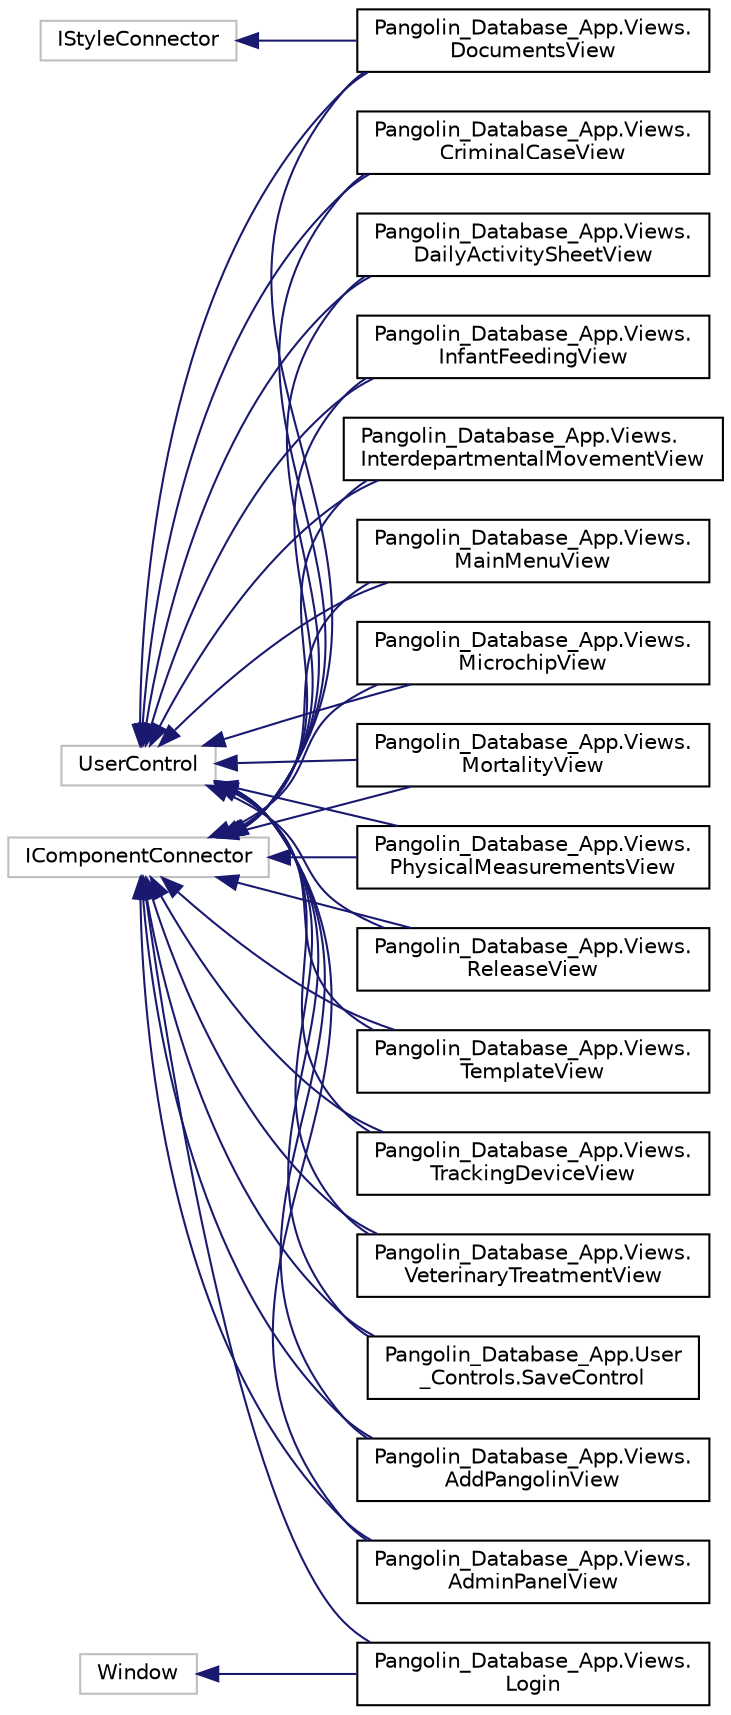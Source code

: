 digraph "Graphical Class Hierarchy"
{
 // LATEX_PDF_SIZE
  edge [fontname="Helvetica",fontsize="10",labelfontname="Helvetica",labelfontsize="10"];
  node [fontname="Helvetica",fontsize="10",shape=record];
  rankdir="LR";
  Node91 [label="IComponentConnector",height=0.2,width=0.4,color="grey75", fillcolor="white", style="filled",tooltip=" "];
  Node91 -> Node35 [dir="back",color="midnightblue",fontsize="10",style="solid",fontname="Helvetica"];
  Node35 [label="Pangolin_Database_App.User\l_Controls.SaveControl",height=0.2,width=0.4,color="black", fillcolor="white", style="filled",URL="$class_pangolin___database___app_1_1_user___controls_1_1_save_control.html",tooltip="SaveControl"];
  Node91 -> Node36 [dir="back",color="midnightblue",fontsize="10",style="solid",fontname="Helvetica"];
  Node36 [label="Pangolin_Database_App.Views.\lAddPangolinView",height=0.2,width=0.4,color="black", fillcolor="white", style="filled",URL="$class_pangolin___database___app_1_1_views_1_1_add_pangolin_view.html",tooltip="AddPangolinView"];
  Node91 -> Node37 [dir="back",color="midnightblue",fontsize="10",style="solid",fontname="Helvetica"];
  Node37 [label="Pangolin_Database_App.Views.\lAdminPanelView",height=0.2,width=0.4,color="black", fillcolor="white", style="filled",URL="$class_pangolin___database___app_1_1_views_1_1_admin_panel_view.html",tooltip="AdminPanelView"];
  Node91 -> Node38 [dir="back",color="midnightblue",fontsize="10",style="solid",fontname="Helvetica"];
  Node38 [label="Pangolin_Database_App.Views.\lCriminalCaseView",height=0.2,width=0.4,color="black", fillcolor="white", style="filled",URL="$class_pangolin___database___app_1_1_views_1_1_criminal_case_view.html",tooltip="CriminalCaseView"];
  Node91 -> Node39 [dir="back",color="midnightblue",fontsize="10",style="solid",fontname="Helvetica"];
  Node39 [label="Pangolin_Database_App.Views.\lDailyActivitySheetView",height=0.2,width=0.4,color="black", fillcolor="white", style="filled",URL="$class_pangolin___database___app_1_1_views_1_1_daily_activity_sheet_view.html",tooltip="DailyActivitySheetView"];
  Node91 -> Node40 [dir="back",color="midnightblue",fontsize="10",style="solid",fontname="Helvetica"];
  Node40 [label="Pangolin_Database_App.Views.\lDocumentsView",height=0.2,width=0.4,color="black", fillcolor="white", style="filled",URL="$class_pangolin___database___app_1_1_views_1_1_documents_view.html",tooltip="DocumentsView"];
  Node91 -> Node41 [dir="back",color="midnightblue",fontsize="10",style="solid",fontname="Helvetica"];
  Node41 [label="Pangolin_Database_App.Views.\lInfantFeedingView",height=0.2,width=0.4,color="black", fillcolor="white", style="filled",URL="$class_pangolin___database___app_1_1_views_1_1_infant_feeding_view.html",tooltip="InfantFeedingView"];
  Node91 -> Node42 [dir="back",color="midnightblue",fontsize="10",style="solid",fontname="Helvetica"];
  Node42 [label="Pangolin_Database_App.Views.\lInterdepartmentalMovementView",height=0.2,width=0.4,color="black", fillcolor="white", style="filled",URL="$class_pangolin___database___app_1_1_views_1_1_interdepartmental_movement_view.html",tooltip="InterdepartmentalMovementView"];
  Node91 -> Node0 [dir="back",color="midnightblue",fontsize="10",style="solid",fontname="Helvetica"];
  Node0 [label="Pangolin_Database_App.Views.\lLogin",height=0.2,width=0.4,color="black", fillcolor="white", style="filled",URL="$class_pangolin___database___app_1_1_views_1_1_login.html",tooltip="Login"];
  Node91 -> Node43 [dir="back",color="midnightblue",fontsize="10",style="solid",fontname="Helvetica"];
  Node43 [label="Pangolin_Database_App.Views.\lMainMenuView",height=0.2,width=0.4,color="black", fillcolor="white", style="filled",URL="$class_pangolin___database___app_1_1_views_1_1_main_menu_view.html",tooltip="MainMenuView"];
  Node91 -> Node44 [dir="back",color="midnightblue",fontsize="10",style="solid",fontname="Helvetica"];
  Node44 [label="Pangolin_Database_App.Views.\lMicrochipView",height=0.2,width=0.4,color="black", fillcolor="white", style="filled",URL="$class_pangolin___database___app_1_1_views_1_1_microchip_view.html",tooltip="MicrochipView"];
  Node91 -> Node45 [dir="back",color="midnightblue",fontsize="10",style="solid",fontname="Helvetica"];
  Node45 [label="Pangolin_Database_App.Views.\lMortalityView",height=0.2,width=0.4,color="black", fillcolor="white", style="filled",URL="$class_pangolin___database___app_1_1_views_1_1_mortality_view.html",tooltip="MortalityView"];
  Node91 -> Node46 [dir="back",color="midnightblue",fontsize="10",style="solid",fontname="Helvetica"];
  Node46 [label="Pangolin_Database_App.Views.\lPhysicalMeasurementsView",height=0.2,width=0.4,color="black", fillcolor="white", style="filled",URL="$class_pangolin___database___app_1_1_views_1_1_physical_measurements_view.html",tooltip="PhysicalMeasurementsView"];
  Node91 -> Node47 [dir="back",color="midnightblue",fontsize="10",style="solid",fontname="Helvetica"];
  Node47 [label="Pangolin_Database_App.Views.\lReleaseView",height=0.2,width=0.4,color="black", fillcolor="white", style="filled",URL="$class_pangolin___database___app_1_1_views_1_1_release_view.html",tooltip="ReleaseView"];
  Node91 -> Node48 [dir="back",color="midnightblue",fontsize="10",style="solid",fontname="Helvetica"];
  Node48 [label="Pangolin_Database_App.Views.\lTemplateView",height=0.2,width=0.4,color="black", fillcolor="white", style="filled",URL="$class_pangolin___database___app_1_1_views_1_1_template_view.html",tooltip="TemplateView"];
  Node91 -> Node49 [dir="back",color="midnightblue",fontsize="10",style="solid",fontname="Helvetica"];
  Node49 [label="Pangolin_Database_App.Views.\lTrackingDeviceView",height=0.2,width=0.4,color="black", fillcolor="white", style="filled",URL="$class_pangolin___database___app_1_1_views_1_1_tracking_device_view.html",tooltip="TrackingDeviceView"];
  Node91 -> Node50 [dir="back",color="midnightblue",fontsize="10",style="solid",fontname="Helvetica"];
  Node50 [label="Pangolin_Database_App.Views.\lVeterinaryTreatmentView",height=0.2,width=0.4,color="black", fillcolor="white", style="filled",URL="$class_pangolin___database___app_1_1_views_1_1_veterinary_treatment_view.html",tooltip="VeterinaryTreatmentView"];
  Node69 [label="IStyleConnector",height=0.2,width=0.4,color="grey75", fillcolor="white", style="filled",tooltip=" "];
  Node69 -> Node40 [dir="back",color="midnightblue",fontsize="10",style="solid",fontname="Helvetica"];
  Node34 [label="UserControl",height=0.2,width=0.4,color="grey75", fillcolor="white", style="filled",tooltip=" "];
  Node34 -> Node35 [dir="back",color="midnightblue",fontsize="10",style="solid",fontname="Helvetica"];
  Node34 -> Node36 [dir="back",color="midnightblue",fontsize="10",style="solid",fontname="Helvetica"];
  Node34 -> Node37 [dir="back",color="midnightblue",fontsize="10",style="solid",fontname="Helvetica"];
  Node34 -> Node38 [dir="back",color="midnightblue",fontsize="10",style="solid",fontname="Helvetica"];
  Node34 -> Node39 [dir="back",color="midnightblue",fontsize="10",style="solid",fontname="Helvetica"];
  Node34 -> Node40 [dir="back",color="midnightblue",fontsize="10",style="solid",fontname="Helvetica"];
  Node34 -> Node41 [dir="back",color="midnightblue",fontsize="10",style="solid",fontname="Helvetica"];
  Node34 -> Node42 [dir="back",color="midnightblue",fontsize="10",style="solid",fontname="Helvetica"];
  Node34 -> Node43 [dir="back",color="midnightblue",fontsize="10",style="solid",fontname="Helvetica"];
  Node34 -> Node44 [dir="back",color="midnightblue",fontsize="10",style="solid",fontname="Helvetica"];
  Node34 -> Node45 [dir="back",color="midnightblue",fontsize="10",style="solid",fontname="Helvetica"];
  Node34 -> Node46 [dir="back",color="midnightblue",fontsize="10",style="solid",fontname="Helvetica"];
  Node34 -> Node47 [dir="back",color="midnightblue",fontsize="10",style="solid",fontname="Helvetica"];
  Node34 -> Node48 [dir="back",color="midnightblue",fontsize="10",style="solid",fontname="Helvetica"];
  Node34 -> Node49 [dir="back",color="midnightblue",fontsize="10",style="solid",fontname="Helvetica"];
  Node34 -> Node50 [dir="back",color="midnightblue",fontsize="10",style="solid",fontname="Helvetica"];
  Node1 [label="Window",height=0.2,width=0.4,color="grey75", fillcolor="white", style="filled",tooltip=" "];
  Node1 -> Node0 [dir="back",color="midnightblue",fontsize="10",style="solid",fontname="Helvetica"];
}
